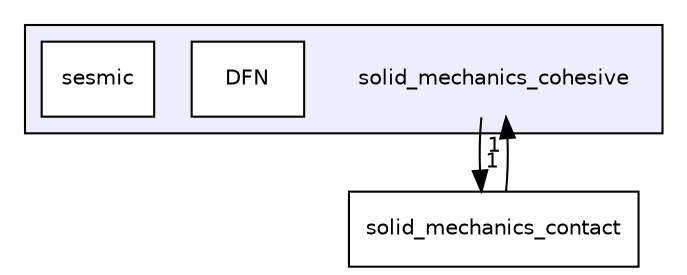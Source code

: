 digraph "solid_mechanics_cohesive" {
  compound=true
  node [ fontsize="10", fontname="Helvetica"];
  edge [ labelfontsize="10", labelfontname="Helvetica"];
  subgraph clusterdir_10dc0a899b81bad1189d5d55e0a43692 {
    graph [ bgcolor="#eeeeff", pencolor="black", label="" URL="dir_10dc0a899b81bad1189d5d55e0a43692.html"];
    dir_10dc0a899b81bad1189d5d55e0a43692 [shape=plaintext label="solid_mechanics_cohesive"];
  dir_c447efec3883b04136867ae1f18d02b1 [shape=box label="DFN" fillcolor="white" style="filled" URL="dir_c447efec3883b04136867ae1f18d02b1.html"];
  dir_b5aa54d3c34adc2b5a1876613dfb7e39 [shape=box label="sesmic" fillcolor="white" style="filled" URL="dir_b5aa54d3c34adc2b5a1876613dfb7e39.html"];
  }
  dir_b83b853256c155876a8b6cbb2e3e889e [shape=box label="solid_mechanics_contact" URL="dir_b83b853256c155876a8b6cbb2e3e889e.html"];
  dir_10dc0a899b81bad1189d5d55e0a43692->dir_b83b853256c155876a8b6cbb2e3e889e [headlabel="1", labeldistance=1.5 headhref="dir_000005_000008.html"];
  dir_b83b853256c155876a8b6cbb2e3e889e->dir_10dc0a899b81bad1189d5d55e0a43692 [headlabel="1", labeldistance=1.5 headhref="dir_000008_000005.html"];
}
